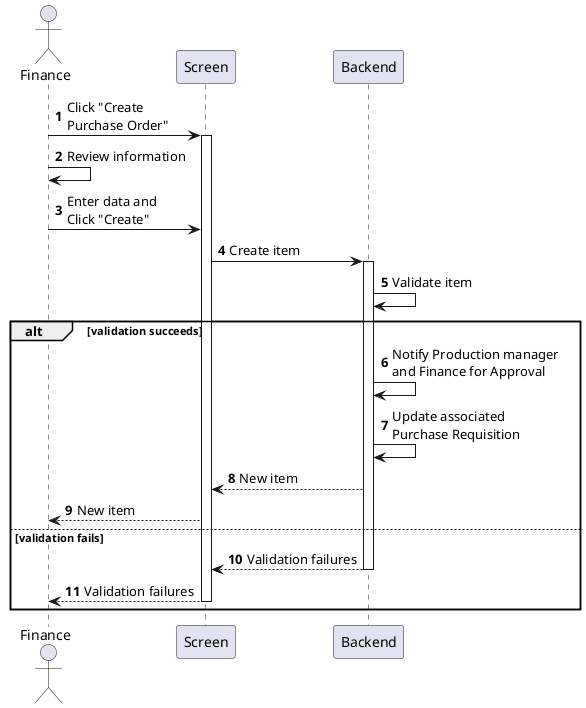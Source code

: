 @startuml purchase-order-create
autonumber

actor "Finance" as a
participant Screen as f
participant Backend as b

a -> f : Click "Create\nPurchase Order"
activate f
a -> a : Review information
a -> f : Enter data and\nClick "Create"
f -> b : Create item
activate b
b -> b : Validate item

alt validation succeeds
    b -> b : Notify Production manager\nand Finance for Approval
    b -> b : Update associated\nPurchase Requisition
    b --> f : New item
    f --> a : New item
else validation fails
    return Validation failures
    return Validation failures
end
@enduml